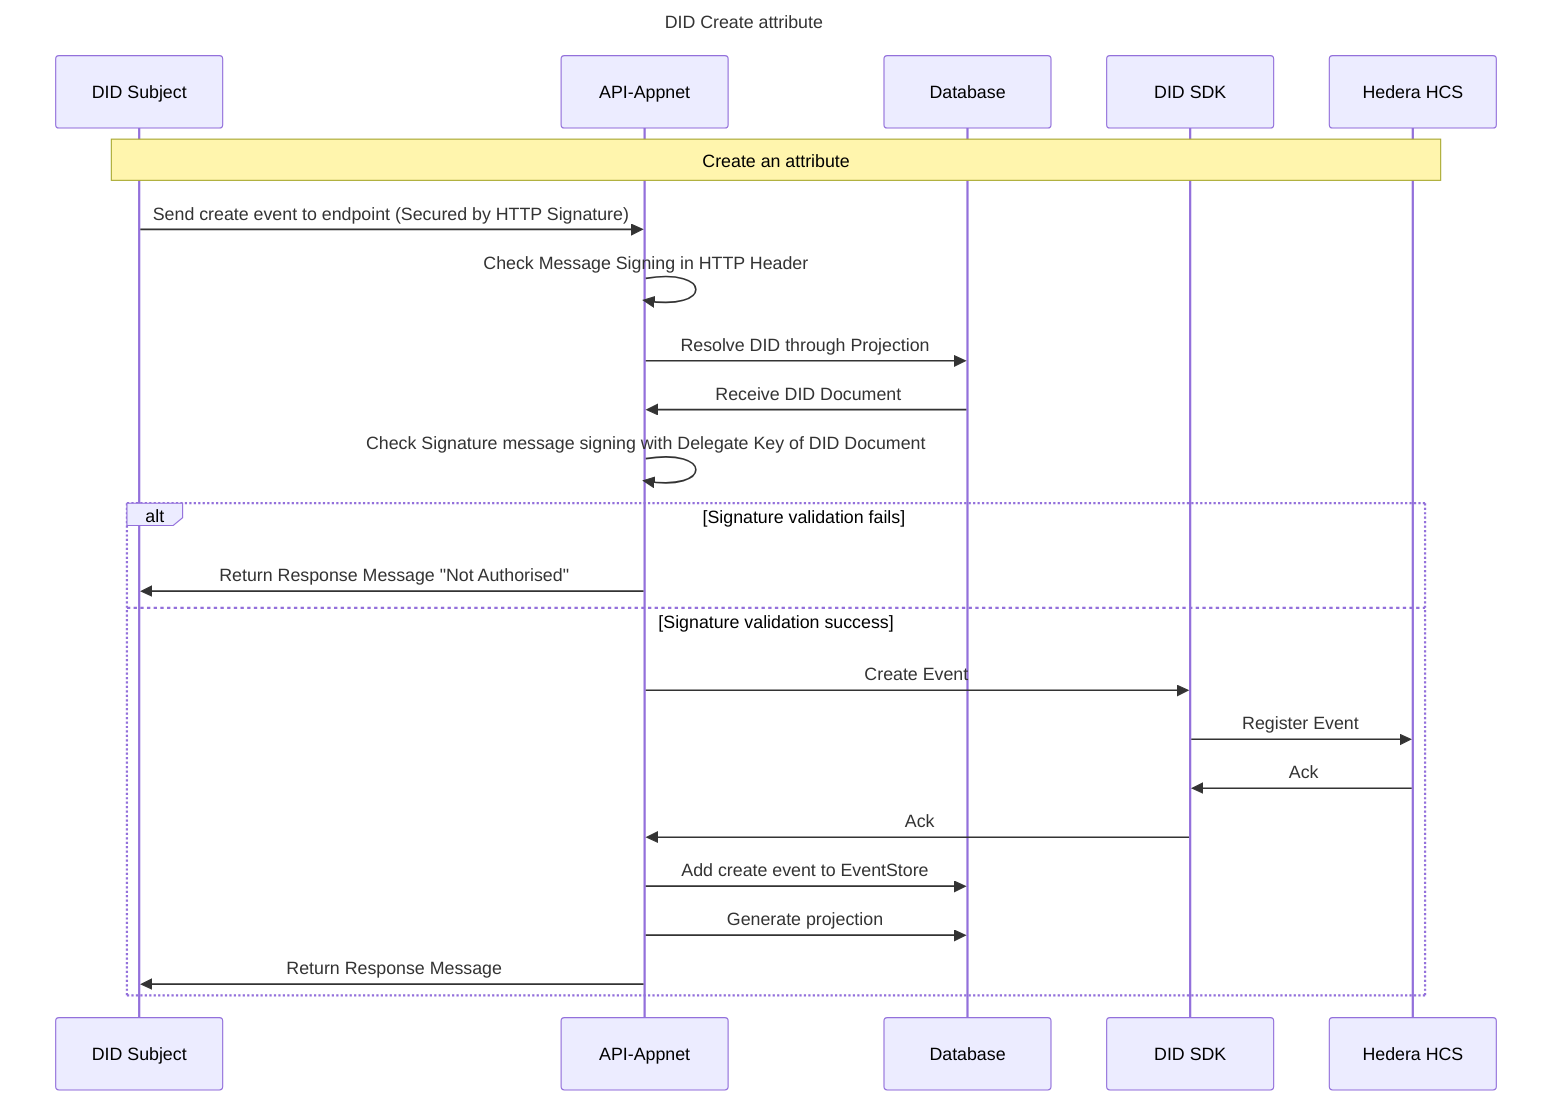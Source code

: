 sequenceDiagram
Title: DID Create attribute

participant Subject as DID Subject
participant API as API-Appnet
participant Database as Database
participant DIDSDK as DID SDK
participant HCS as Hedera HCS

note over Subject,HCS: Create an attribute
Subject ->> API: Send create event to endpoint (Secured by HTTP Signature)
API ->> API: Check Message Signing in HTTP Header
API ->> Database: Resolve DID through Projection
Database ->> API: Receive DID Document
API ->> API: Check Signature message signing with Delegate Key of DID Document
alt Signature validation fails
API ->> Subject: Return Response Message "Not Authorised"
else Signature validation success
API ->> DIDSDK: Create Event
DIDSDK ->> HCS: Register Event
HCS ->> DIDSDK: Ack
DIDSDK ->> API: Ack
API ->> Database: Add create event to EventStore
API ->> Database: Generate projection
API ->> Subject: Return Response Message
end